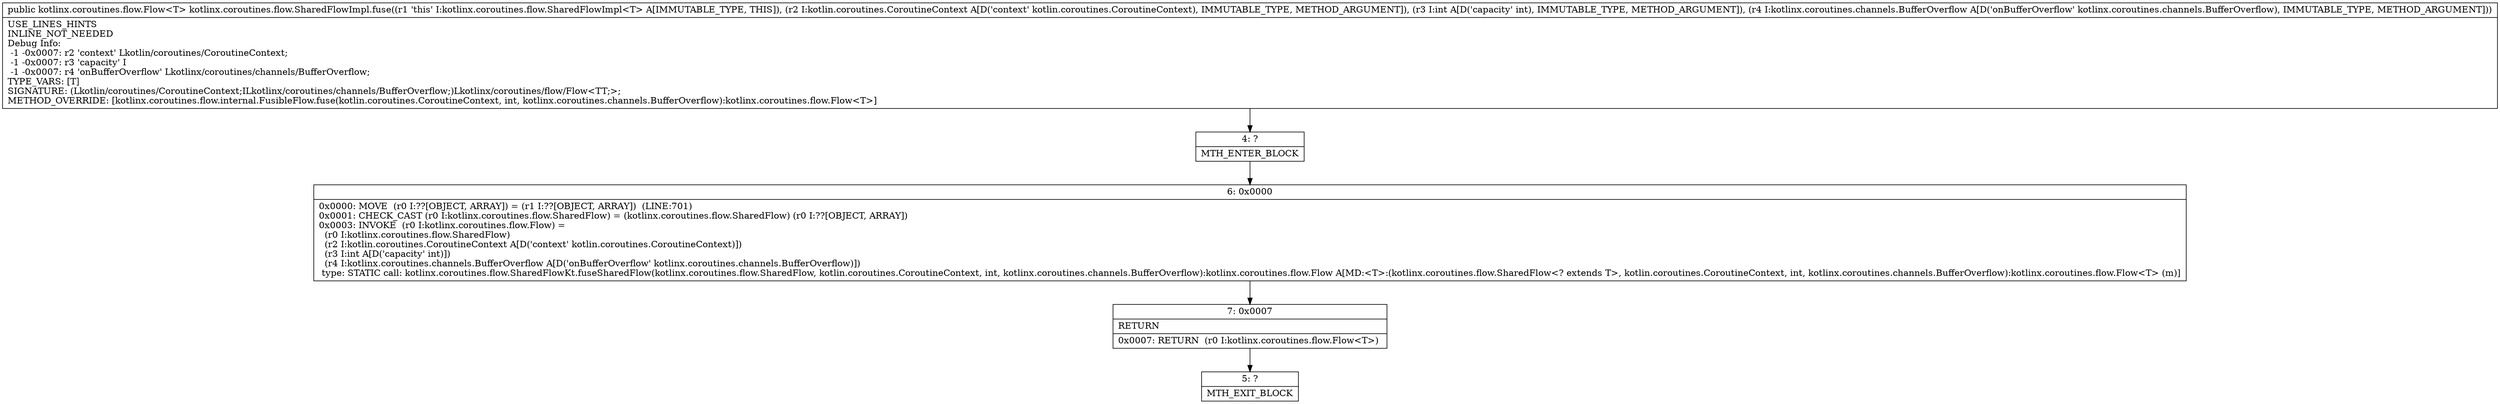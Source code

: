digraph "CFG forkotlinx.coroutines.flow.SharedFlowImpl.fuse(Lkotlin\/coroutines\/CoroutineContext;ILkotlinx\/coroutines\/channels\/BufferOverflow;)Lkotlinx\/coroutines\/flow\/Flow;" {
Node_4 [shape=record,label="{4\:\ ?|MTH_ENTER_BLOCK\l}"];
Node_6 [shape=record,label="{6\:\ 0x0000|0x0000: MOVE  (r0 I:??[OBJECT, ARRAY]) = (r1 I:??[OBJECT, ARRAY])  (LINE:701)\l0x0001: CHECK_CAST (r0 I:kotlinx.coroutines.flow.SharedFlow) = (kotlinx.coroutines.flow.SharedFlow) (r0 I:??[OBJECT, ARRAY]) \l0x0003: INVOKE  (r0 I:kotlinx.coroutines.flow.Flow) = \l  (r0 I:kotlinx.coroutines.flow.SharedFlow)\l  (r2 I:kotlin.coroutines.CoroutineContext A[D('context' kotlin.coroutines.CoroutineContext)])\l  (r3 I:int A[D('capacity' int)])\l  (r4 I:kotlinx.coroutines.channels.BufferOverflow A[D('onBufferOverflow' kotlinx.coroutines.channels.BufferOverflow)])\l type: STATIC call: kotlinx.coroutines.flow.SharedFlowKt.fuseSharedFlow(kotlinx.coroutines.flow.SharedFlow, kotlin.coroutines.CoroutineContext, int, kotlinx.coroutines.channels.BufferOverflow):kotlinx.coroutines.flow.Flow A[MD:\<T\>:(kotlinx.coroutines.flow.SharedFlow\<? extends T\>, kotlin.coroutines.CoroutineContext, int, kotlinx.coroutines.channels.BufferOverflow):kotlinx.coroutines.flow.Flow\<T\> (m)]\l}"];
Node_7 [shape=record,label="{7\:\ 0x0007|RETURN\l|0x0007: RETURN  (r0 I:kotlinx.coroutines.flow.Flow\<T\>) \l}"];
Node_5 [shape=record,label="{5\:\ ?|MTH_EXIT_BLOCK\l}"];
MethodNode[shape=record,label="{public kotlinx.coroutines.flow.Flow\<T\> kotlinx.coroutines.flow.SharedFlowImpl.fuse((r1 'this' I:kotlinx.coroutines.flow.SharedFlowImpl\<T\> A[IMMUTABLE_TYPE, THIS]), (r2 I:kotlin.coroutines.CoroutineContext A[D('context' kotlin.coroutines.CoroutineContext), IMMUTABLE_TYPE, METHOD_ARGUMENT]), (r3 I:int A[D('capacity' int), IMMUTABLE_TYPE, METHOD_ARGUMENT]), (r4 I:kotlinx.coroutines.channels.BufferOverflow A[D('onBufferOverflow' kotlinx.coroutines.channels.BufferOverflow), IMMUTABLE_TYPE, METHOD_ARGUMENT]))  | USE_LINES_HINTS\lINLINE_NOT_NEEDED\lDebug Info:\l  \-1 \-0x0007: r2 'context' Lkotlin\/coroutines\/CoroutineContext;\l  \-1 \-0x0007: r3 'capacity' I\l  \-1 \-0x0007: r4 'onBufferOverflow' Lkotlinx\/coroutines\/channels\/BufferOverflow;\lTYPE_VARS: [T]\lSIGNATURE: (Lkotlin\/coroutines\/CoroutineContext;ILkotlinx\/coroutines\/channels\/BufferOverflow;)Lkotlinx\/coroutines\/flow\/Flow\<TT;\>;\lMETHOD_OVERRIDE: [kotlinx.coroutines.flow.internal.FusibleFlow.fuse(kotlin.coroutines.CoroutineContext, int, kotlinx.coroutines.channels.BufferOverflow):kotlinx.coroutines.flow.Flow\<T\>]\l}"];
MethodNode -> Node_4;Node_4 -> Node_6;
Node_6 -> Node_7;
Node_7 -> Node_5;
}

